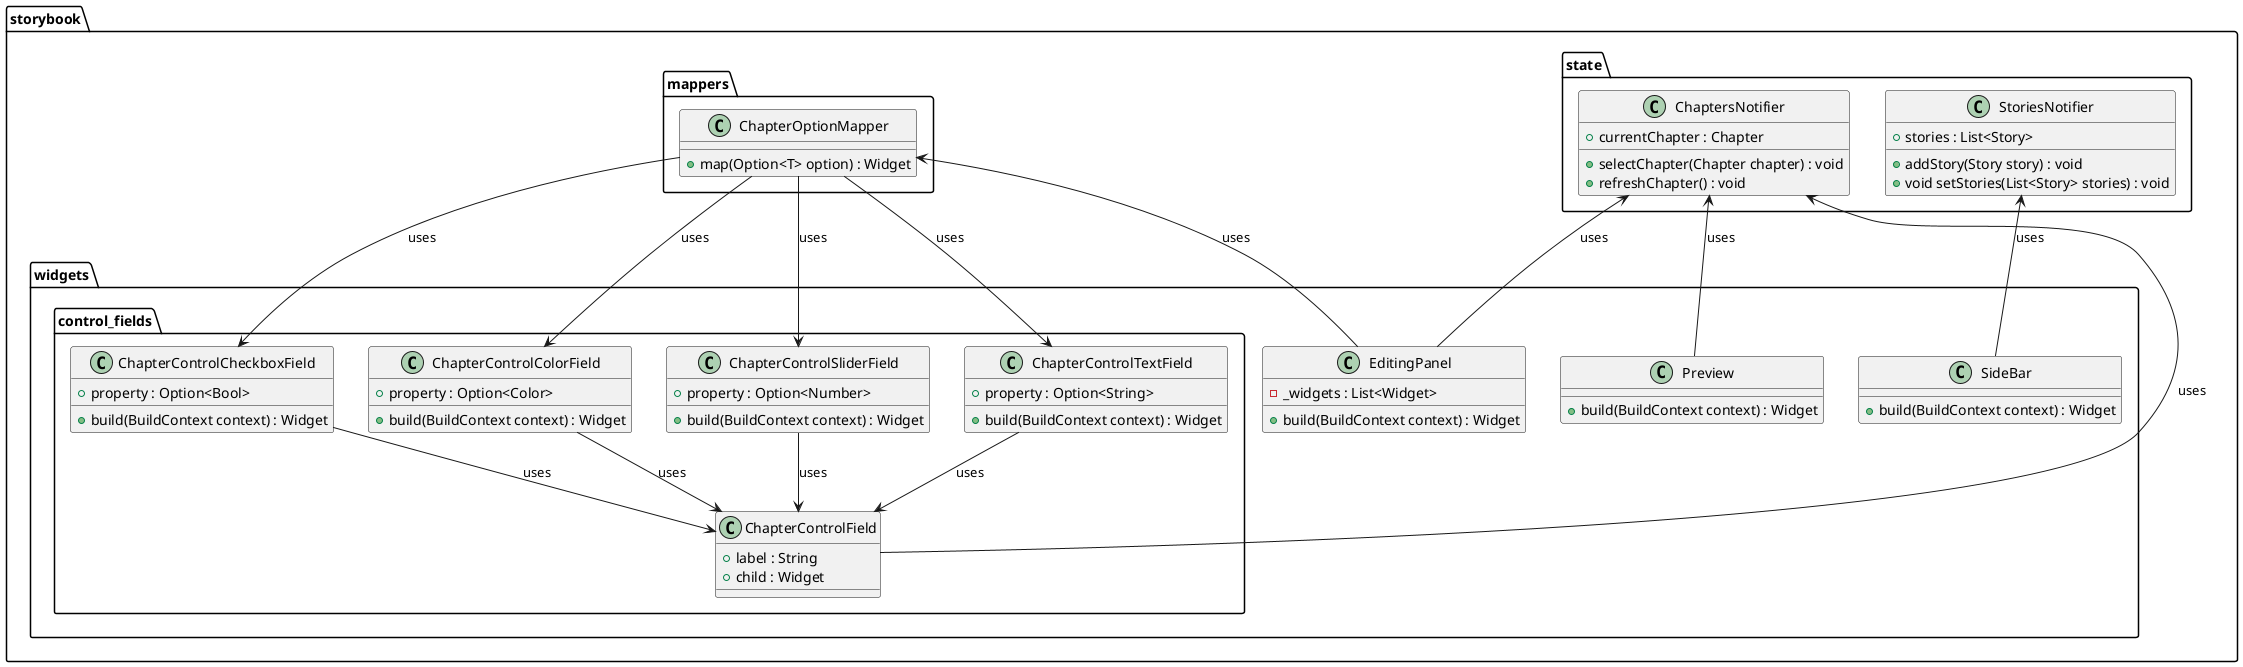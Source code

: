 @startuml metrics_storybook_ui_widgets_class_diagram

package storybook {
    package state {
        class ChaptersNotifier {
            + currentChapter : Chapter

            + selectChapter(Chapter chapter) : void
            + refreshChapter() : void
        }

        class StoriesNotifier {
            + stories : List<Story>

            + addStory(Story story) : void
            + void setStories(List<Story> stories) : void
        }
    }

    package mappers {
        class ChapterOptionMapper {
            + map(Option<T> option) : Widget
        }
    }

    package widgets {
        class SideBar {
            + build(BuildContext context) : Widget
        }

        class Preview {
            + build(BuildContext context) : Widget
        }

        class EditingPanel {
            - _widgets : List<Widget>

            + build(BuildContext context) : Widget
        }

        package control_fields {
            class ChapterControlField {
                + label : String
                + child : Widget
            }

            class ChapterControlTextField {
                + property : Option<String> 

                + build(BuildContext context) : Widget
            }
            class ChapterControlCheckboxField {
                + property : Option<Bool> 

                + build(BuildContext context) : Widget
            }
            class ChapterControlColorField {
                + property : Option<Color> 

                + build(BuildContext context) : Widget
            }
            class ChapterControlSliderField {
                + property : Option<Number> 

                + build(BuildContext context) : Widget
            }
        }
    }
}

EditingPanel -up-> ChaptersNotifier : uses
SideBar -up-> StoriesNotifier : uses
Preview -up-> ChaptersNotifier : uses
EditingPanel -up-> ChapterOptionMapper : uses
ChapterControlField -> ChaptersNotifier : uses

ChapterOptionMapper -> ChapterControlTextField : uses
ChapterOptionMapper -> ChapterControlCheckboxField : uses
ChapterOptionMapper -> ChapterControlColorField : uses
ChapterOptionMapper -> ChapterControlSliderField : uses

ChapterControlTextField -down-> ChapterControlField : uses
ChapterControlCheckboxField -down-> ChapterControlField : uses
ChapterControlColorField -down-> ChapterControlField : uses
ChapterControlSliderField -down-> ChapterControlField : uses

@enduml
